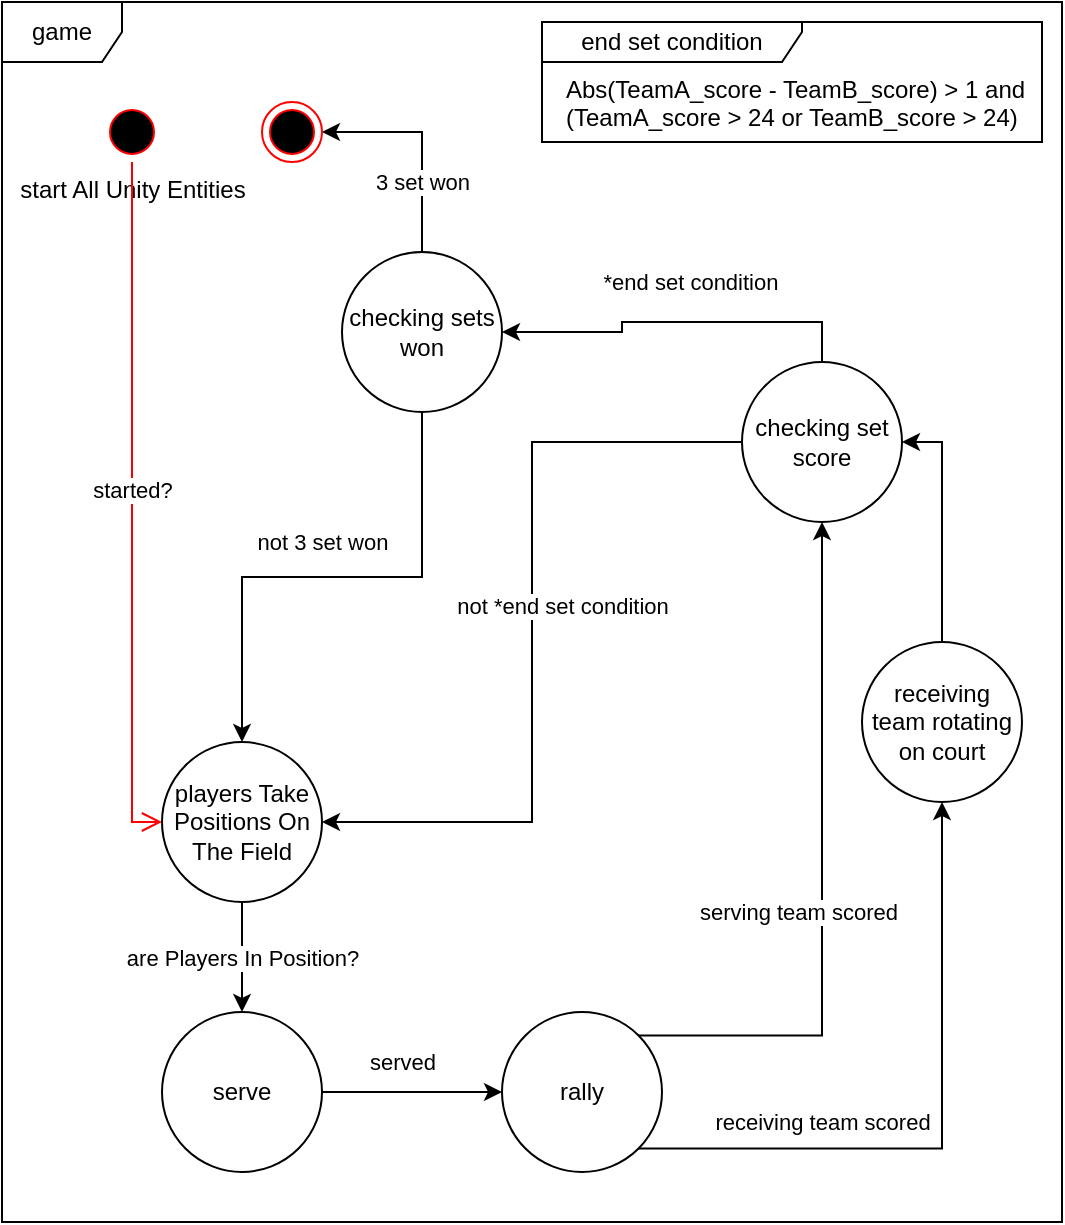 <mxfile pages="1" version="11.2.5" type="device"><diagram id="Pshok0bx9JE-HMNfskgp" name="Page-1"><mxGraphModel dx="1102" dy="1444" grid="1" gridSize="10" guides="1" tooltips="1" connect="1" arrows="1" fold="1" page="0" pageScale="1" pageWidth="827" pageHeight="1169" math="0" shadow="0"><root><mxCell id="0"/><mxCell id="1" parent="0"/><mxCell id="FOOYNNSZbtBKj67F5jDb-1" value="game" style="shape=umlFrame;whiteSpace=wrap;html=1;" parent="1" vertex="1"><mxGeometry x="90" y="-420" width="530" height="610" as="geometry"/></mxCell><mxCell id="TX_N2TCMcjY-T4Us8mV_-81" value="served" style="edgeStyle=orthogonalEdgeStyle;rounded=0;orthogonalLoop=1;jettySize=auto;html=1;strokeColor=#000000;" parent="1" source="TX_N2TCMcjY-T4Us8mV_-91" target="TX_N2TCMcjY-T4Us8mV_-5" edge="1"><mxGeometry x="-0.111" y="15" relative="1" as="geometry"><mxPoint as="offset"/></mxGeometry></mxCell><mxCell id="TX_N2TCMcjY-T4Us8mV_-92" value="are Players In Position?" style="edgeStyle=orthogonalEdgeStyle;rounded=0;orthogonalLoop=1;jettySize=auto;html=1;exitX=0.5;exitY=1;exitDx=0;exitDy=0;entryX=0.5;entryY=0;entryDx=0;entryDy=0;strokeColor=#000000;" parent="1" source="TX_N2TCMcjY-T4Us8mV_-3" target="TX_N2TCMcjY-T4Us8mV_-91" edge="1"><mxGeometry relative="1" as="geometry"/></mxCell><mxCell id="TX_N2TCMcjY-T4Us8mV_-3" value="players Take Positions On The Field" style="ellipse;whiteSpace=wrap;html=1;aspect=fixed;" parent="1" vertex="1"><mxGeometry x="170" y="-50" width="80" height="80" as="geometry"/></mxCell><mxCell id="TX_N2TCMcjY-T4Us8mV_-86" value="serving team scored" style="edgeStyle=orthogonalEdgeStyle;rounded=0;orthogonalLoop=1;jettySize=auto;html=1;exitX=1;exitY=0;exitDx=0;exitDy=0;strokeColor=#000000;entryX=0.5;entryY=1;entryDx=0;entryDy=0;" parent="1" source="TX_N2TCMcjY-T4Us8mV_-5" target="TX_N2TCMcjY-T4Us8mV_-61" edge="1"><mxGeometry x="-0.122" y="12" relative="1" as="geometry"><mxPoint x="490" y="100" as="targetPoint"/><mxPoint as="offset"/></mxGeometry></mxCell><mxCell id="TX_N2TCMcjY-T4Us8mV_-87" value="receiving team scored" style="edgeStyle=orthogonalEdgeStyle;rounded=0;orthogonalLoop=1;jettySize=auto;html=1;exitX=0;exitY=1;exitDx=0;exitDy=0;entryX=0.5;entryY=1;entryDx=0;entryDy=0;strokeColor=#000000;" parent="1" source="TX_N2TCMcjY-T4Us8mV_-5" target="TX_N2TCMcjY-T4Us8mV_-32" edge="1"><mxGeometry x="-0.223" y="13" relative="1" as="geometry"><mxPoint x="610" y="100" as="targetPoint"/><mxPoint as="offset"/></mxGeometry></mxCell><mxCell id="TX_N2TCMcjY-T4Us8mV_-5" value="rally" style="ellipse;whiteSpace=wrap;html=1;aspect=fixed;" parent="1" vertex="1"><mxGeometry x="340" y="85" width="80" height="80" as="geometry"/></mxCell><mxCell id="TX_N2TCMcjY-T4Us8mV_-65" style="edgeStyle=orthogonalEdgeStyle;rounded=0;orthogonalLoop=1;jettySize=auto;html=1;exitX=0.5;exitY=0;exitDx=0;exitDy=0;entryX=1;entryY=0.5;entryDx=0;entryDy=0;strokeColor=#000000;" parent="1" source="TX_N2TCMcjY-T4Us8mV_-32" target="TX_N2TCMcjY-T4Us8mV_-61" edge="1"><mxGeometry relative="1" as="geometry"/></mxCell><mxCell id="TX_N2TCMcjY-T4Us8mV_-32" value="receiving team rotating on court" style="ellipse;whiteSpace=wrap;html=1;aspect=fixed;" parent="1" vertex="1"><mxGeometry x="520" y="-100" width="80" height="80" as="geometry"/></mxCell><mxCell id="TX_N2TCMcjY-T4Us8mV_-84" value="3 set won" style="edgeStyle=orthogonalEdgeStyle;rounded=0;orthogonalLoop=1;jettySize=auto;html=1;exitX=0.5;exitY=0;exitDx=0;exitDy=0;strokeColor=#000000;entryX=1;entryY=0.5;entryDx=0;entryDy=0;" parent="1" source="TX_N2TCMcjY-T4Us8mV_-56" target="TX_N2TCMcjY-T4Us8mV_-75" edge="1"><mxGeometry x="-0.364" relative="1" as="geometry"><mxPoint as="offset"/></mxGeometry></mxCell><mxCell id="TX_N2TCMcjY-T4Us8mV_-85" value="not 3 set won" style="edgeStyle=orthogonalEdgeStyle;rounded=0;orthogonalLoop=1;jettySize=auto;html=1;exitX=0.5;exitY=1;exitDx=0;exitDy=0;strokeColor=#000000;" parent="1" source="TX_N2TCMcjY-T4Us8mV_-56" target="TX_N2TCMcjY-T4Us8mV_-3" edge="1"><mxGeometry x="0.043" y="-18" relative="1" as="geometry"><mxPoint as="offset"/></mxGeometry></mxCell><mxCell id="TX_N2TCMcjY-T4Us8mV_-56" value="checking sets won" style="ellipse;whiteSpace=wrap;html=1;aspect=fixed;" parent="1" vertex="1"><mxGeometry x="260" y="-295" width="80" height="80" as="geometry"/></mxCell><mxCell id="TX_N2TCMcjY-T4Us8mV_-68" value="*end set condition" style="edgeStyle=orthogonalEdgeStyle;rounded=0;orthogonalLoop=1;jettySize=auto;html=1;exitX=0.5;exitY=0;exitDx=0;exitDy=0;entryX=1;entryY=0.5;entryDx=0;entryDy=0;strokeColor=#000000;" parent="1" source="TX_N2TCMcjY-T4Us8mV_-61" target="TX_N2TCMcjY-T4Us8mV_-56" edge="1"><mxGeometry x="-0.064" y="-20" relative="1" as="geometry"><mxPoint as="offset"/></mxGeometry></mxCell><mxCell id="TX_N2TCMcjY-T4Us8mV_-71" value="not *end set condition" style="edgeStyle=orthogonalEdgeStyle;rounded=0;orthogonalLoop=1;jettySize=auto;html=1;exitX=0;exitY=0.5;exitDx=0;exitDy=0;entryX=1;entryY=0.5;entryDx=0;entryDy=0;strokeColor=#000000;" parent="1" source="TX_N2TCMcjY-T4Us8mV_-61" target="TX_N2TCMcjY-T4Us8mV_-3" edge="1"><mxGeometry x="-0.068" y="15" relative="1" as="geometry"><mxPoint as="offset"/></mxGeometry></mxCell><mxCell id="TX_N2TCMcjY-T4Us8mV_-61" value="checking set score" style="ellipse;whiteSpace=wrap;html=1;aspect=fixed;" parent="1" vertex="1"><mxGeometry x="460" y="-240" width="80" height="80" as="geometry"/></mxCell><mxCell id="TX_N2TCMcjY-T4Us8mV_-75" value="" style="ellipse;html=1;shape=endState;fillColor=#000000;strokeColor=#ff0000;" parent="1" vertex="1"><mxGeometry x="220" y="-370" width="30" height="30" as="geometry"/></mxCell><mxCell id="TX_N2TCMcjY-T4Us8mV_-76" value="&lt;br&gt;&lt;br&gt;&lt;br&gt;&lt;br&gt;start All Unity Entities" style="ellipse;html=1;shape=startState;fillColor=#000000;strokeColor=#ff0000;" parent="1" vertex="1"><mxGeometry x="140" y="-370" width="30" height="30" as="geometry"/></mxCell><mxCell id="TX_N2TCMcjY-T4Us8mV_-77" value="started?" style="edgeStyle=orthogonalEdgeStyle;html=1;verticalAlign=bottom;endArrow=open;endSize=8;strokeColor=#ff0000;rounded=0;" parent="1" source="TX_N2TCMcjY-T4Us8mV_-76" target="TX_N2TCMcjY-T4Us8mV_-3" edge="1"><mxGeometry relative="1" as="geometry"><mxPoint x="145" y="-290" as="targetPoint"/><Array as="points"><mxPoint x="155" y="-10"/></Array></mxGeometry></mxCell><mxCell id="TX_N2TCMcjY-T4Us8mV_-88" value="end set condition" style="shape=umlFrame;whiteSpace=wrap;html=1;width=130;height=20;" parent="1" vertex="1"><mxGeometry x="360" y="-410" width="250" height="60" as="geometry"/></mxCell><mxCell id="TX_N2TCMcjY-T4Us8mV_-89" value="Abs(TeamA_score - TeamB_score) &amp;gt; 1 and&lt;br&gt;(TeamA_score &amp;gt; 24 or TeamB_score &amp;gt; 24)" style="text;html=1;strokeColor=none;fillColor=none;align=left;verticalAlign=top;whiteSpace=wrap;rounded=0;" parent="1" vertex="1"><mxGeometry x="370" y="-390" width="240" height="40" as="geometry"/></mxCell><mxCell id="TX_N2TCMcjY-T4Us8mV_-91" value="serve" style="ellipse;whiteSpace=wrap;html=1;aspect=fixed;" parent="1" vertex="1"><mxGeometry x="170" y="85" width="80" height="80" as="geometry"/></mxCell></root></mxGraphModel></diagram></mxfile>